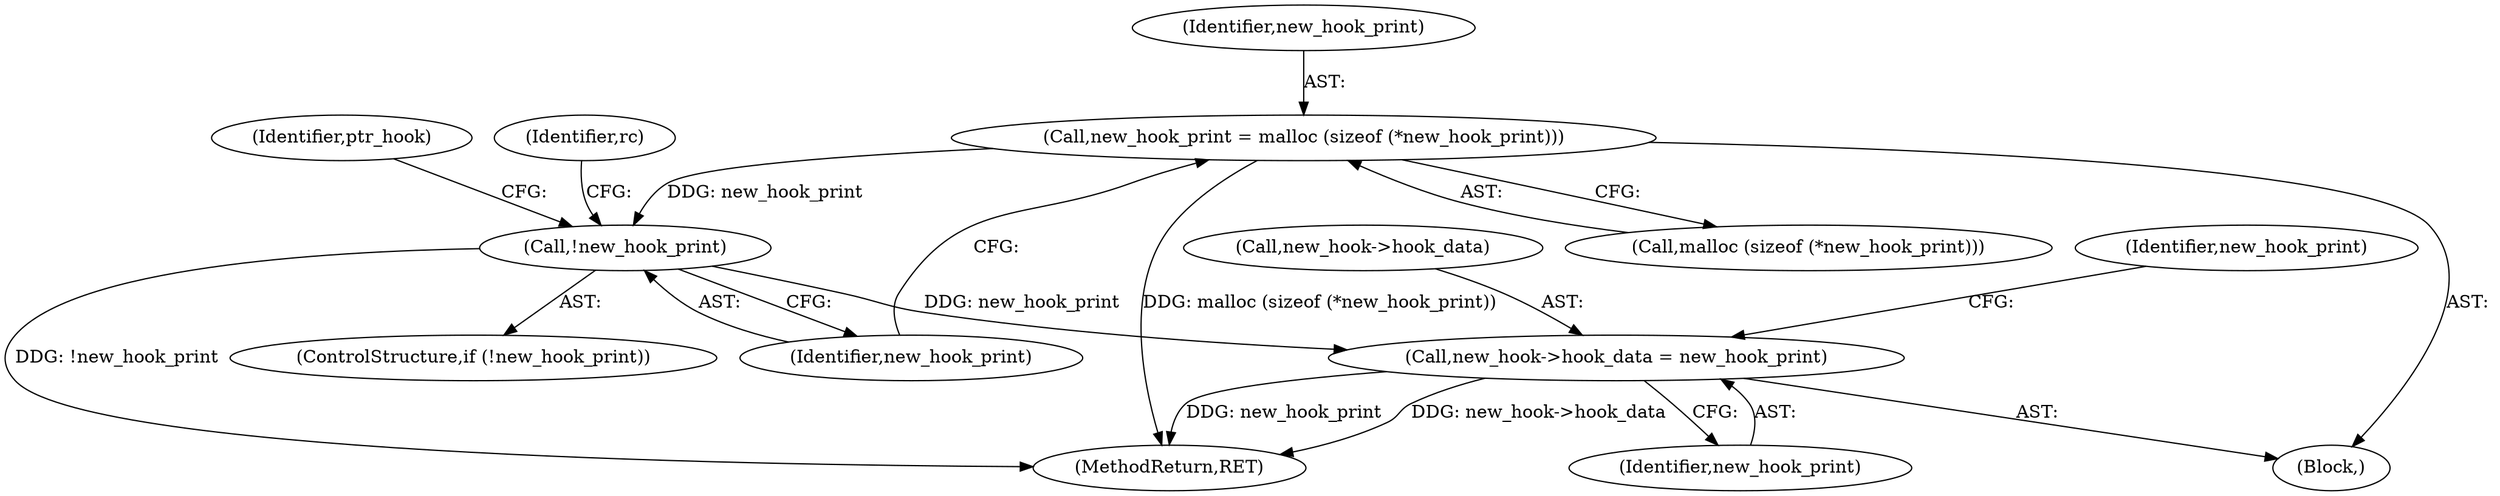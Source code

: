digraph "0_savannah_c265cad1c95b84abfd4e8d861f25926ef13b5d91@API" {
"1000127" [label="(Call,new_hook_print = malloc (sizeof (*new_hook_print)))"];
"1000134" [label="(Call,!new_hook_print)"];
"1000158" [label="(Call,new_hook->hook_data = new_hook_print)"];
"1000127" [label="(Call,new_hook_print = malloc (sizeof (*new_hook_print)))"];
"1000133" [label="(ControlStructure,if (!new_hook_print))"];
"1000135" [label="(Identifier,new_hook_print)"];
"1000129" [label="(Call,malloc (sizeof (*new_hook_print)))"];
"1000134" [label="(Call,!new_hook_print)"];
"1000154" [label="(Identifier,ptr_hook)"];
"1000162" [label="(Identifier,new_hook_print)"];
"1000138" [label="(Identifier,rc)"];
"1000128" [label="(Identifier,new_hook_print)"];
"1000159" [label="(Call,new_hook->hook_data)"];
"1000219" [label="(MethodReturn,RET)"];
"1000108" [label="(Block,)"];
"1000158" [label="(Call,new_hook->hook_data = new_hook_print)"];
"1000165" [label="(Identifier,new_hook_print)"];
"1000127" -> "1000108"  [label="AST: "];
"1000127" -> "1000129"  [label="CFG: "];
"1000128" -> "1000127"  [label="AST: "];
"1000129" -> "1000127"  [label="AST: "];
"1000135" -> "1000127"  [label="CFG: "];
"1000127" -> "1000219"  [label="DDG: malloc (sizeof (*new_hook_print))"];
"1000127" -> "1000134"  [label="DDG: new_hook_print"];
"1000134" -> "1000133"  [label="AST: "];
"1000134" -> "1000135"  [label="CFG: "];
"1000135" -> "1000134"  [label="AST: "];
"1000138" -> "1000134"  [label="CFG: "];
"1000154" -> "1000134"  [label="CFG: "];
"1000134" -> "1000219"  [label="DDG: !new_hook_print"];
"1000134" -> "1000158"  [label="DDG: new_hook_print"];
"1000158" -> "1000108"  [label="AST: "];
"1000158" -> "1000162"  [label="CFG: "];
"1000159" -> "1000158"  [label="AST: "];
"1000162" -> "1000158"  [label="AST: "];
"1000165" -> "1000158"  [label="CFG: "];
"1000158" -> "1000219"  [label="DDG: new_hook->hook_data"];
"1000158" -> "1000219"  [label="DDG: new_hook_print"];
}
